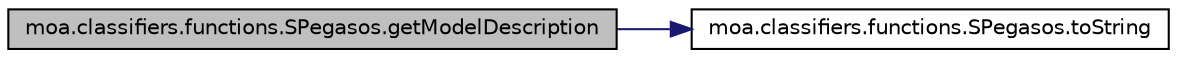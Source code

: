 digraph G
{
  edge [fontname="Helvetica",fontsize="10",labelfontname="Helvetica",labelfontsize="10"];
  node [fontname="Helvetica",fontsize="10",shape=record];
  rankdir=LR;
  Node1 [label="moa.classifiers.functions.SPegasos.getModelDescription",height=0.2,width=0.4,color="black", fillcolor="grey75", style="filled" fontcolor="black"];
  Node1 -> Node2 [color="midnightblue",fontsize="10",style="solid",fontname="Helvetica"];
  Node2 [label="moa.classifiers.functions.SPegasos.toString",height=0.2,width=0.4,color="black", fillcolor="white", style="filled",URL="$classmoa_1_1classifiers_1_1functions_1_1SPegasos.html#a495ea8fbc872e96b9e0c6ea33726f39c",tooltip="Prints out the classifier."];
}
